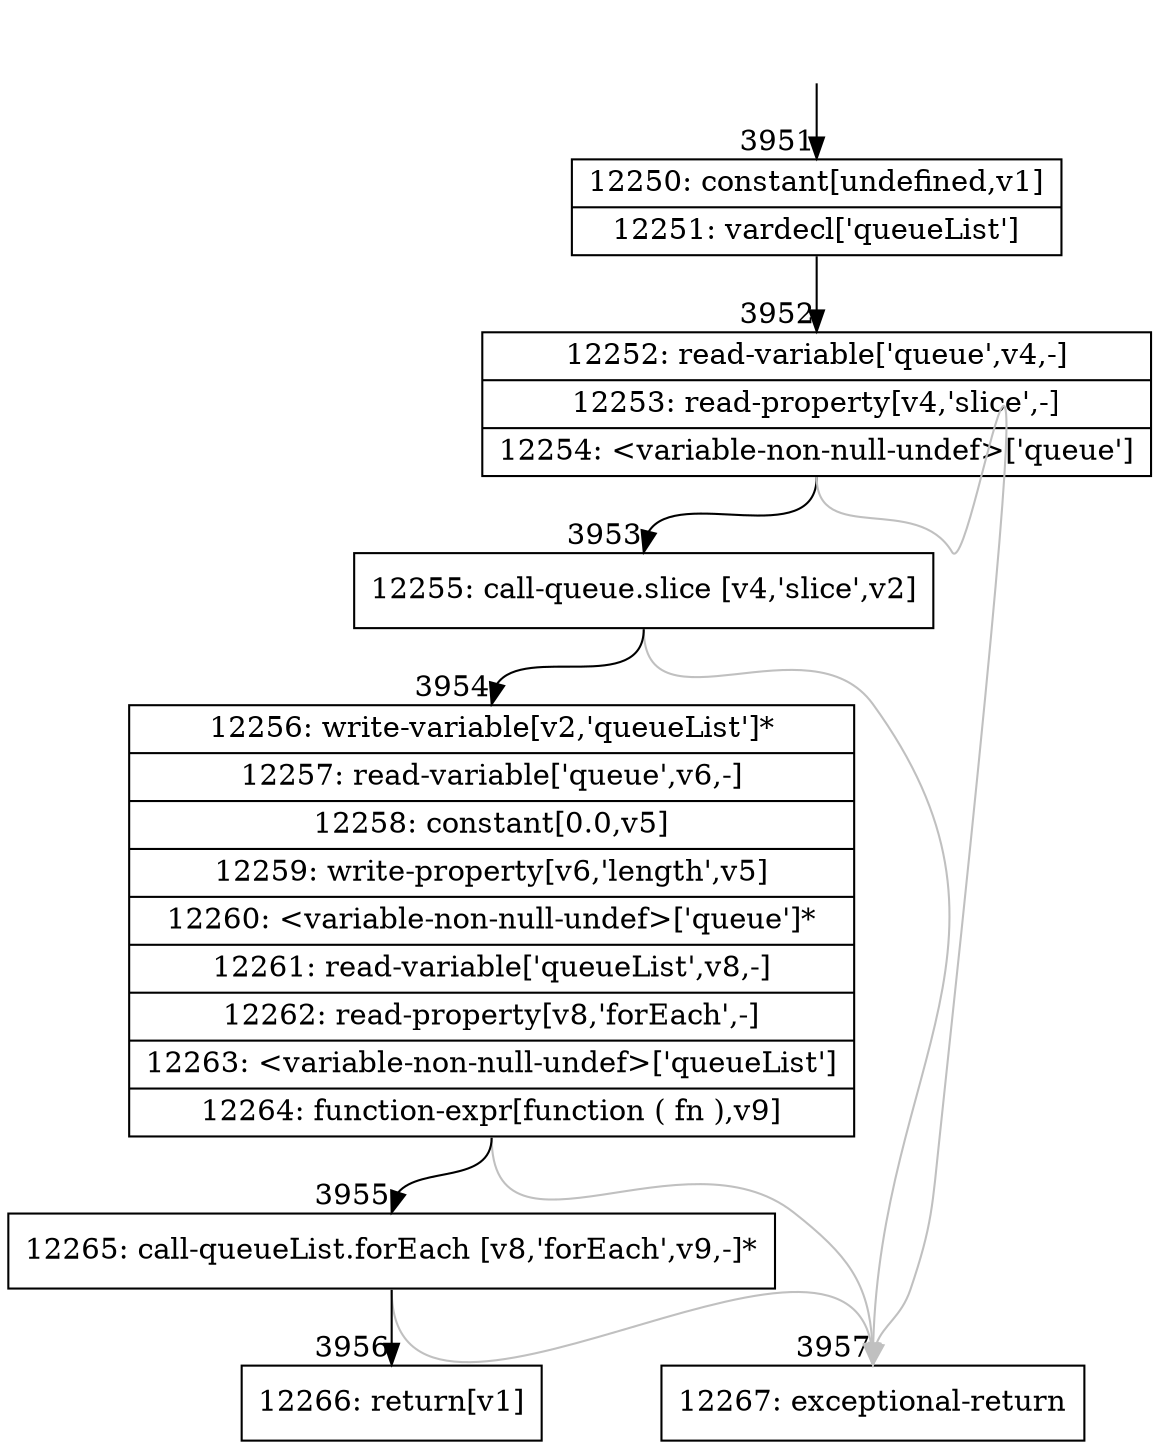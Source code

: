digraph {
rankdir="TD"
BB_entry234[shape=none,label=""];
BB_entry234 -> BB3951 [tailport=s, headport=n, headlabel="    3951"]
BB3951 [shape=record label="{12250: constant[undefined,v1]|12251: vardecl['queueList']}" ] 
BB3951 -> BB3952 [tailport=s, headport=n, headlabel="      3952"]
BB3952 [shape=record label="{12252: read-variable['queue',v4,-]|12253: read-property[v4,'slice',-]|12254: \<variable-non-null-undef\>['queue']}" ] 
BB3952 -> BB3953 [tailport=s, headport=n, headlabel="      3953"]
BB3952 -> BB3957 [tailport=s, headport=n, color=gray, headlabel="      3957"]
BB3953 [shape=record label="{12255: call-queue.slice [v4,'slice',v2]}" ] 
BB3953 -> BB3954 [tailport=s, headport=n, headlabel="      3954"]
BB3953 -> BB3957 [tailport=s, headport=n, color=gray]
BB3954 [shape=record label="{12256: write-variable[v2,'queueList']*|12257: read-variable['queue',v6,-]|12258: constant[0.0,v5]|12259: write-property[v6,'length',v5]|12260: \<variable-non-null-undef\>['queue']*|12261: read-variable['queueList',v8,-]|12262: read-property[v8,'forEach',-]|12263: \<variable-non-null-undef\>['queueList']|12264: function-expr[function ( fn ),v9]}" ] 
BB3954 -> BB3955 [tailport=s, headport=n, headlabel="      3955"]
BB3954 -> BB3957 [tailport=s, headport=n, color=gray]
BB3955 [shape=record label="{12265: call-queueList.forEach [v8,'forEach',v9,-]*}" ] 
BB3955 -> BB3956 [tailport=s, headport=n, headlabel="      3956"]
BB3955 -> BB3957 [tailport=s, headport=n, color=gray]
BB3956 [shape=record label="{12266: return[v1]}" ] 
BB3957 [shape=record label="{12267: exceptional-return}" ] 
//#$~ 4114
}
